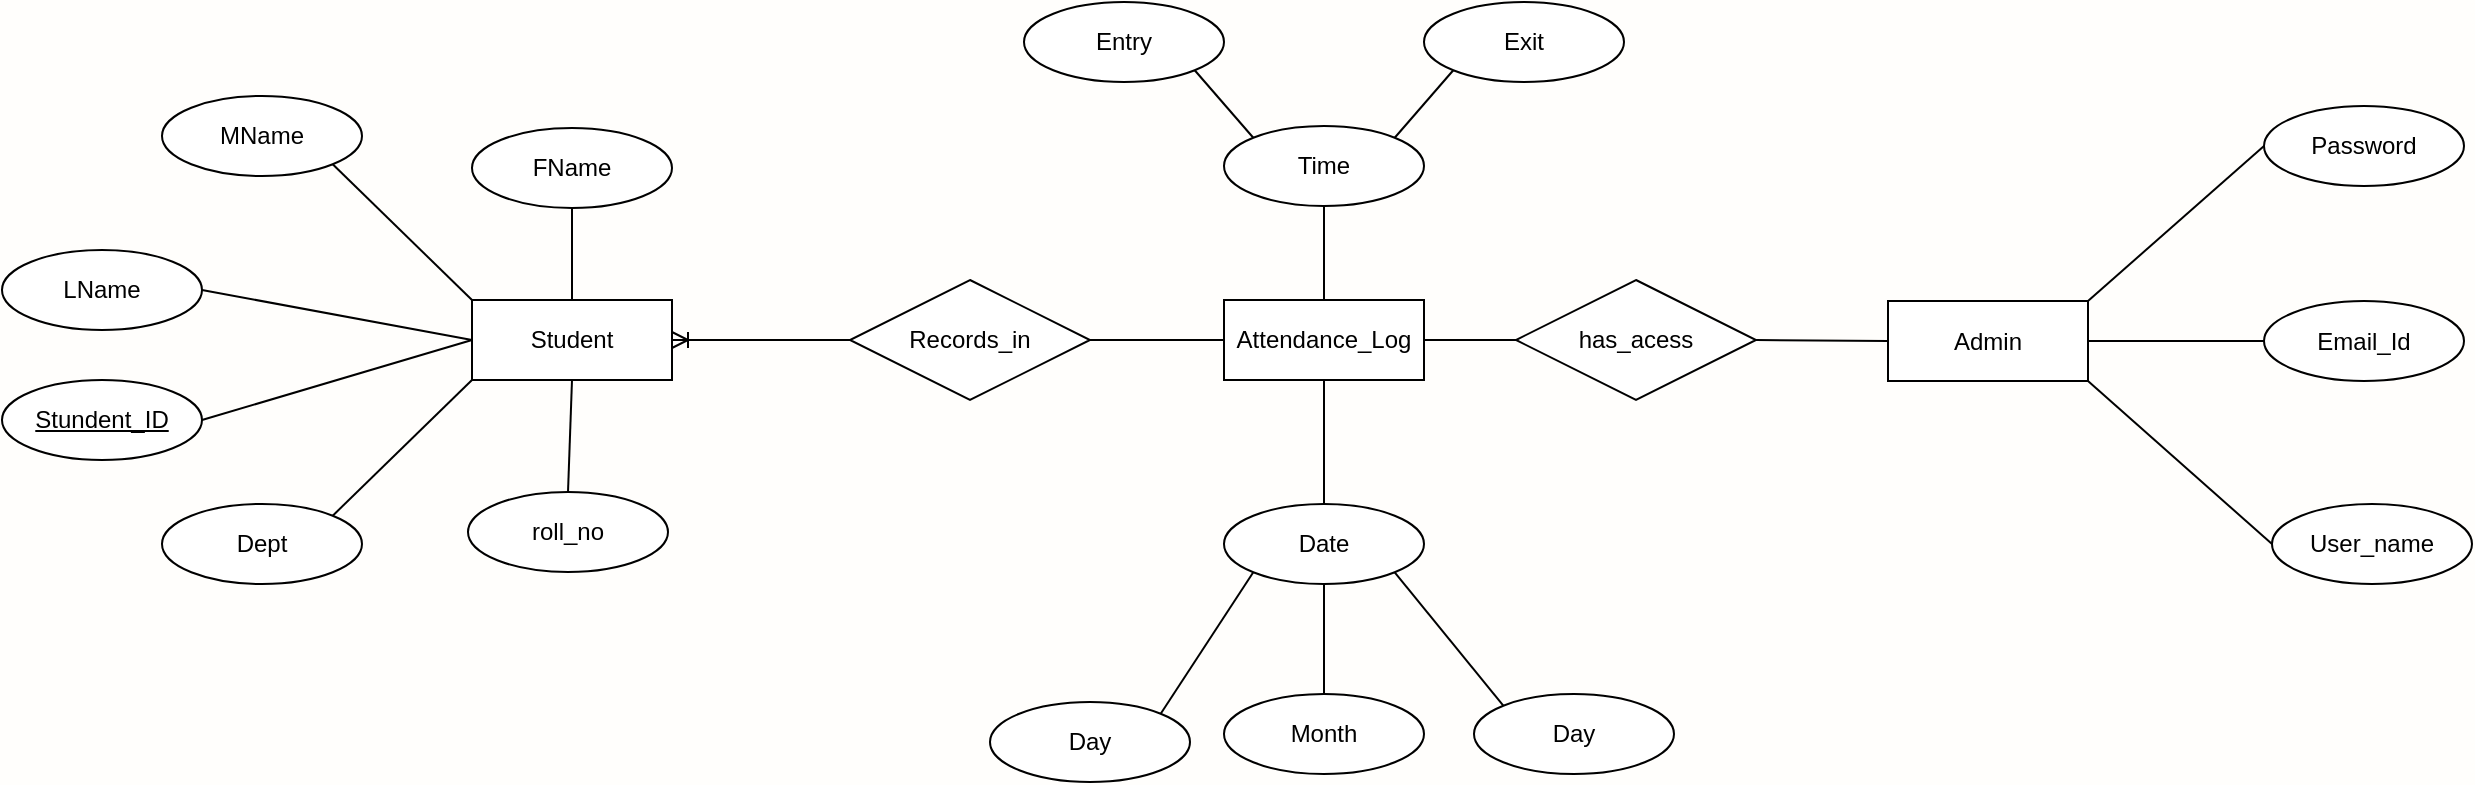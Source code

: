 <mxfile version="23.1.5" type="github">
  <diagram name="Page-1" id="DgpuKHjxEWx8Ns0ZsAMF">
    <mxGraphModel dx="1892" dy="535" grid="0" gridSize="10" guides="1" tooltips="1" connect="1" arrows="1" fold="1" page="1" pageScale="1" pageWidth="850" pageHeight="1100" background="#FFFEFC" math="0" shadow="0">
      <root>
        <mxCell id="0" />
        <mxCell id="1" parent="0" />
        <mxCell id="zGR_n4vvHq5kaKpm3KRo-1" value="Student" style="whiteSpace=wrap;html=1;align=center;" parent="1" vertex="1">
          <mxGeometry x="118" y="349" width="100" height="40" as="geometry" />
        </mxCell>
        <mxCell id="zGR_n4vvHq5kaKpm3KRo-2" value="Records_in" style="shape=rhombus;perimeter=rhombusPerimeter;whiteSpace=wrap;html=1;align=center;" parent="1" vertex="1">
          <mxGeometry x="307" y="339" width="120" height="60" as="geometry" />
        </mxCell>
        <mxCell id="zGR_n4vvHq5kaKpm3KRo-3" value="" style="edgeStyle=entityRelationEdgeStyle;fontSize=12;html=1;endArrow=ERoneToMany;rounded=0;entryX=1;entryY=0.5;entryDx=0;entryDy=0;exitX=0;exitY=0.5;exitDx=0;exitDy=0;" parent="1" source="zGR_n4vvHq5kaKpm3KRo-2" target="zGR_n4vvHq5kaKpm3KRo-1" edge="1">
          <mxGeometry width="100" height="100" relative="1" as="geometry">
            <mxPoint x="361" y="481" as="sourcePoint" />
            <mxPoint x="461" y="381" as="targetPoint" />
          </mxGeometry>
        </mxCell>
        <mxCell id="zGR_n4vvHq5kaKpm3KRo-4" value="Attendance_Log" style="whiteSpace=wrap;html=1;align=center;" parent="1" vertex="1">
          <mxGeometry x="494" y="349" width="100" height="40" as="geometry" />
        </mxCell>
        <mxCell id="zGR_n4vvHq5kaKpm3KRo-10" value="" style="endArrow=none;html=1;rounded=0;entryX=0;entryY=0.5;entryDx=0;entryDy=0;exitX=1;exitY=0.5;exitDx=0;exitDy=0;" parent="1" source="zGR_n4vvHq5kaKpm3KRo-2" target="zGR_n4vvHq5kaKpm3KRo-4" edge="1">
          <mxGeometry relative="1" as="geometry">
            <mxPoint x="267" y="432" as="sourcePoint" />
            <mxPoint x="427" y="432" as="targetPoint" />
          </mxGeometry>
        </mxCell>
        <mxCell id="zGR_n4vvHq5kaKpm3KRo-11" value="FName" style="ellipse;whiteSpace=wrap;html=1;align=center;" parent="1" vertex="1">
          <mxGeometry x="118" y="263" width="100" height="40" as="geometry" />
        </mxCell>
        <mxCell id="zGR_n4vvHq5kaKpm3KRo-12" value="LName" style="ellipse;whiteSpace=wrap;html=1;align=center;" parent="1" vertex="1">
          <mxGeometry x="-117" y="324" width="100" height="40" as="geometry" />
        </mxCell>
        <mxCell id="zGR_n4vvHq5kaKpm3KRo-13" value="roll_no" style="ellipse;whiteSpace=wrap;html=1;align=center;" parent="1" vertex="1">
          <mxGeometry x="116" y="445" width="100" height="40" as="geometry" />
        </mxCell>
        <mxCell id="zGR_n4vvHq5kaKpm3KRo-14" value="Date" style="ellipse;whiteSpace=wrap;html=1;align=center;" parent="1" vertex="1">
          <mxGeometry x="494" y="451" width="100" height="40" as="geometry" />
        </mxCell>
        <mxCell id="zGR_n4vvHq5kaKpm3KRo-15" value="Time" style="ellipse;whiteSpace=wrap;html=1;align=center;" parent="1" vertex="1">
          <mxGeometry x="494" y="262" width="100" height="40" as="geometry" />
        </mxCell>
        <mxCell id="zGR_n4vvHq5kaKpm3KRo-16" value="Entry" style="ellipse;whiteSpace=wrap;html=1;align=center;" parent="1" vertex="1">
          <mxGeometry x="394" y="200" width="100" height="40" as="geometry" />
        </mxCell>
        <mxCell id="zGR_n4vvHq5kaKpm3KRo-17" value="Exit" style="ellipse;whiteSpace=wrap;html=1;align=center;" parent="1" vertex="1">
          <mxGeometry x="594" y="200" width="100" height="40" as="geometry" />
        </mxCell>
        <mxCell id="zGR_n4vvHq5kaKpm3KRo-18" value="" style="endArrow=none;html=1;rounded=0;entryX=0.5;entryY=0;entryDx=0;entryDy=0;exitX=0.5;exitY=1;exitDx=0;exitDy=0;" parent="1" target="zGR_n4vvHq5kaKpm3KRo-1" edge="1" source="zGR_n4vvHq5kaKpm3KRo-11">
          <mxGeometry relative="1" as="geometry">
            <mxPoint x="118" y="259" as="sourcePoint" />
            <mxPoint x="446" y="330" as="targetPoint" />
          </mxGeometry>
        </mxCell>
        <mxCell id="zGR_n4vvHq5kaKpm3KRo-19" value="" style="endArrow=none;html=1;rounded=0;exitX=1;exitY=0.5;exitDx=0;exitDy=0;entryX=0;entryY=0.5;entryDx=0;entryDy=0;" parent="1" source="zGR_n4vvHq5kaKpm3KRo-12" target="zGR_n4vvHq5kaKpm3KRo-1" edge="1">
          <mxGeometry relative="1" as="geometry">
            <mxPoint x="178" y="302" as="sourcePoint" />
            <mxPoint x="178" y="359" as="targetPoint" />
          </mxGeometry>
        </mxCell>
        <mxCell id="zGR_n4vvHq5kaKpm3KRo-20" value="" style="endArrow=none;html=1;rounded=0;exitX=0.5;exitY=1;exitDx=0;exitDy=0;entryX=0.5;entryY=0;entryDx=0;entryDy=0;" parent="1" source="zGR_n4vvHq5kaKpm3KRo-1" target="zGR_n4vvHq5kaKpm3KRo-13" edge="1">
          <mxGeometry relative="1" as="geometry">
            <mxPoint x="286" y="330" as="sourcePoint" />
            <mxPoint x="446" y="330" as="targetPoint" />
          </mxGeometry>
        </mxCell>
        <mxCell id="zGR_n4vvHq5kaKpm3KRo-25" value="" style="endArrow=none;html=1;rounded=0;entryX=0;entryY=0;entryDx=0;entryDy=0;exitX=1;exitY=1;exitDx=0;exitDy=0;" parent="1" source="zGR_n4vvHq5kaKpm3KRo-16" target="zGR_n4vvHq5kaKpm3KRo-15" edge="1">
          <mxGeometry relative="1" as="geometry">
            <mxPoint x="764" y="347" as="sourcePoint" />
            <mxPoint x="678" y="453" as="targetPoint" />
          </mxGeometry>
        </mxCell>
        <mxCell id="zGR_n4vvHq5kaKpm3KRo-26" value="" style="endArrow=none;html=1;rounded=0;entryX=0;entryY=1;entryDx=0;entryDy=0;exitX=1;exitY=0;exitDx=0;exitDy=0;" parent="1" source="zGR_n4vvHq5kaKpm3KRo-15" target="zGR_n4vvHq5kaKpm3KRo-17" edge="1">
          <mxGeometry relative="1" as="geometry">
            <mxPoint x="518" y="453" as="sourcePoint" />
            <mxPoint x="678" y="453" as="targetPoint" />
          </mxGeometry>
        </mxCell>
        <mxCell id="zGR_n4vvHq5kaKpm3KRo-32" value="" style="endArrow=none;html=1;rounded=0;entryX=0.5;entryY=1;entryDx=0;entryDy=0;exitX=0.5;exitY=0;exitDx=0;exitDy=0;" parent="1" source="zGR_n4vvHq5kaKpm3KRo-4" target="zGR_n4vvHq5kaKpm3KRo-15" edge="1">
          <mxGeometry relative="1" as="geometry">
            <mxPoint x="548" y="427" as="sourcePoint" />
            <mxPoint x="682" y="538" as="targetPoint" />
          </mxGeometry>
        </mxCell>
        <mxCell id="zGR_n4vvHq5kaKpm3KRo-33" value="Day" style="ellipse;whiteSpace=wrap;html=1;align=center;" parent="1" vertex="1">
          <mxGeometry x="619" y="546" width="100" height="40" as="geometry" />
        </mxCell>
        <mxCell id="zGR_n4vvHq5kaKpm3KRo-35" value="Day" style="ellipse;whiteSpace=wrap;html=1;align=center;" parent="1" vertex="1">
          <mxGeometry x="377" y="550" width="100" height="40" as="geometry" />
        </mxCell>
        <mxCell id="zGR_n4vvHq5kaKpm3KRo-36" value="" style="endArrow=none;html=1;rounded=0;entryX=0;entryY=0;entryDx=0;entryDy=0;exitX=1;exitY=1;exitDx=0;exitDy=0;" parent="1" source="zGR_n4vvHq5kaKpm3KRo-14" target="zGR_n4vvHq5kaKpm3KRo-33" edge="1">
          <mxGeometry relative="1" as="geometry">
            <mxPoint x="473" y="583" as="sourcePoint" />
            <mxPoint x="637" y="538" as="targetPoint" />
          </mxGeometry>
        </mxCell>
        <mxCell id="zGR_n4vvHq5kaKpm3KRo-38" value="" style="endArrow=none;html=1;rounded=0;entryX=1;entryY=0;entryDx=0;entryDy=0;exitX=0;exitY=1;exitDx=0;exitDy=0;" parent="1" source="zGR_n4vvHq5kaKpm3KRo-14" target="zGR_n4vvHq5kaKpm3KRo-35" edge="1">
          <mxGeometry relative="1" as="geometry">
            <mxPoint x="602" y="403" as="sourcePoint" />
            <mxPoint x="671" y="392" as="targetPoint" />
          </mxGeometry>
        </mxCell>
        <mxCell id="zGR_n4vvHq5kaKpm3KRo-40" value="Dept" style="ellipse;whiteSpace=wrap;html=1;align=center;" parent="1" vertex="1">
          <mxGeometry x="-37" y="451" width="100" height="40" as="geometry" />
        </mxCell>
        <mxCell id="zGR_n4vvHq5kaKpm3KRo-41" value="MName" style="ellipse;whiteSpace=wrap;html=1;align=center;" parent="1" vertex="1">
          <mxGeometry x="-37" y="247" width="100" height="40" as="geometry" />
        </mxCell>
        <mxCell id="zGR_n4vvHq5kaKpm3KRo-42" value="" style="endArrow=none;html=1;rounded=0;exitX=0;exitY=1;exitDx=0;exitDy=0;entryX=1;entryY=0;entryDx=0;entryDy=0;" parent="1" source="zGR_n4vvHq5kaKpm3KRo-1" target="zGR_n4vvHq5kaKpm3KRo-40" edge="1">
          <mxGeometry relative="1" as="geometry">
            <mxPoint x="178" y="399" as="sourcePoint" />
            <mxPoint x="178" y="461" as="targetPoint" />
          </mxGeometry>
        </mxCell>
        <mxCell id="zGR_n4vvHq5kaKpm3KRo-43" value="" style="endArrow=none;html=1;rounded=0;exitX=1;exitY=1;exitDx=0;exitDy=0;entryX=0;entryY=0;entryDx=0;entryDy=0;" parent="1" source="zGR_n4vvHq5kaKpm3KRo-41" target="zGR_n4vvHq5kaKpm3KRo-1" edge="1">
          <mxGeometry relative="1" as="geometry">
            <mxPoint x="73" y="379" as="sourcePoint" />
            <mxPoint x="128" y="379" as="targetPoint" />
          </mxGeometry>
        </mxCell>
        <mxCell id="zGR_n4vvHq5kaKpm3KRo-45" value="" style="endArrow=none;html=1;rounded=0;exitX=1;exitY=0.5;exitDx=0;exitDy=0;entryX=0;entryY=0.5;entryDx=0;entryDy=0;" parent="1" source="zGR_n4vvHq5kaKpm3KRo-57" target="zGR_n4vvHq5kaKpm3KRo-1" edge="1">
          <mxGeometry relative="1" as="geometry">
            <mxPoint x="-17.0" y="404" as="sourcePoint" />
            <mxPoint x="446" y="403" as="targetPoint" />
          </mxGeometry>
        </mxCell>
        <mxCell id="zGR_n4vvHq5kaKpm3KRo-57" value="Stundent_ID" style="ellipse;whiteSpace=wrap;html=1;align=center;fontStyle=4;" parent="1" vertex="1">
          <mxGeometry x="-117" y="389" width="100" height="40" as="geometry" />
        </mxCell>
        <mxCell id="zGR_n4vvHq5kaKpm3KRo-58" value="Admin" style="whiteSpace=wrap;html=1;align=center;" parent="1" vertex="1">
          <mxGeometry x="826" y="349.5" width="100" height="40" as="geometry" />
        </mxCell>
        <mxCell id="zGR_n4vvHq5kaKpm3KRo-59" value="User_name" style="ellipse;whiteSpace=wrap;html=1;align=center;" parent="1" vertex="1">
          <mxGeometry x="1018" y="451" width="100" height="40" as="geometry" />
        </mxCell>
        <mxCell id="zGR_n4vvHq5kaKpm3KRo-60" value="Email_Id" style="ellipse;whiteSpace=wrap;html=1;align=center;" parent="1" vertex="1">
          <mxGeometry x="1014" y="349.5" width="100" height="40" as="geometry" />
        </mxCell>
        <mxCell id="zGR_n4vvHq5kaKpm3KRo-61" value="Password" style="ellipse;whiteSpace=wrap;html=1;align=center;" parent="1" vertex="1">
          <mxGeometry x="1014" y="252" width="100" height="40" as="geometry" />
        </mxCell>
        <mxCell id="zGR_n4vvHq5kaKpm3KRo-62" value="" style="endArrow=none;html=1;rounded=0;entryX=0;entryY=0.5;entryDx=0;entryDy=0;exitX=1;exitY=1;exitDx=0;exitDy=0;" parent="1" source="zGR_n4vvHq5kaKpm3KRo-58" target="zGR_n4vvHq5kaKpm3KRo-59" edge="1">
          <mxGeometry relative="1" as="geometry">
            <mxPoint x="886" y="486.5" as="sourcePoint" />
            <mxPoint x="886" y="399.5" as="targetPoint" />
          </mxGeometry>
        </mxCell>
        <mxCell id="zGR_n4vvHq5kaKpm3KRo-63" value="" style="endArrow=none;html=1;rounded=0;entryX=0;entryY=0.5;entryDx=0;entryDy=0;exitX=1;exitY=0.5;exitDx=0;exitDy=0;" parent="1" source="zGR_n4vvHq5kaKpm3KRo-58" target="zGR_n4vvHq5kaKpm3KRo-60" edge="1">
          <mxGeometry relative="1" as="geometry">
            <mxPoint x="836" y="359.5" as="sourcePoint" />
            <mxPoint x="756" y="281.5" as="targetPoint" />
          </mxGeometry>
        </mxCell>
        <mxCell id="zGR_n4vvHq5kaKpm3KRo-64" value="" style="endArrow=none;html=1;rounded=0;entryX=0;entryY=0.5;entryDx=0;entryDy=0;exitX=1;exitY=0;exitDx=0;exitDy=0;" parent="1" source="zGR_n4vvHq5kaKpm3KRo-58" target="zGR_n4vvHq5kaKpm3KRo-61" edge="1">
          <mxGeometry relative="1" as="geometry">
            <mxPoint x="886" y="359.5" as="sourcePoint" />
            <mxPoint x="886" y="287.5" as="targetPoint" />
          </mxGeometry>
        </mxCell>
        <mxCell id="zGR_n4vvHq5kaKpm3KRo-65" value="has_acess" style="shape=rhombus;perimeter=rhombusPerimeter;whiteSpace=wrap;html=1;align=center;" parent="1" vertex="1">
          <mxGeometry x="640" y="339" width="120" height="60" as="geometry" />
        </mxCell>
        <mxCell id="zGR_n4vvHq5kaKpm3KRo-70" value="" style="endArrow=none;html=1;rounded=0;exitX=1;exitY=0.5;exitDx=0;exitDy=0;entryX=0;entryY=0.5;entryDx=0;entryDy=0;" parent="1" source="zGR_n4vvHq5kaKpm3KRo-4" target="zGR_n4vvHq5kaKpm3KRo-65" edge="1">
          <mxGeometry relative="1" as="geometry">
            <mxPoint x="534" y="429" as="sourcePoint" />
            <mxPoint x="694" y="429" as="targetPoint" />
          </mxGeometry>
        </mxCell>
        <mxCell id="zGR_n4vvHq5kaKpm3KRo-71" value="" style="endArrow=none;html=1;rounded=0;exitX=1;exitY=0.5;exitDx=0;exitDy=0;entryX=0;entryY=0.5;entryDx=0;entryDy=0;" parent="1" source="zGR_n4vvHq5kaKpm3KRo-65" target="zGR_n4vvHq5kaKpm3KRo-58" edge="1">
          <mxGeometry relative="1" as="geometry">
            <mxPoint x="542" y="379" as="sourcePoint" />
            <mxPoint x="639" y="379" as="targetPoint" />
          </mxGeometry>
        </mxCell>
        <mxCell id="00SsRhGYBgGbK0nxNPzt-11" style="edgeStyle=none;curved=1;rounded=0;orthogonalLoop=1;jettySize=auto;html=1;entryX=0;entryY=0.5;entryDx=0;entryDy=0;fontSize=12;startSize=8;endSize=8;" parent="1" source="zGR_n4vvHq5kaKpm3KRo-35" target="zGR_n4vvHq5kaKpm3KRo-35" edge="1">
          <mxGeometry relative="1" as="geometry" />
        </mxCell>
        <mxCell id="00SsRhGYBgGbK0nxNPzt-12" value="" style="endArrow=none;html=1;rounded=0;exitX=0.5;exitY=1;exitDx=0;exitDy=0;" parent="1" source="zGR_n4vvHq5kaKpm3KRo-14" target="zGR_n4vvHq5kaKpm3KRo-34" edge="1">
          <mxGeometry relative="1" as="geometry">
            <mxPoint x="598" y="469" as="sourcePoint" />
            <mxPoint x="763" y="460" as="targetPoint" />
          </mxGeometry>
        </mxCell>
        <mxCell id="zGR_n4vvHq5kaKpm3KRo-34" value="Month" style="ellipse;whiteSpace=wrap;html=1;align=center;" parent="1" vertex="1">
          <mxGeometry x="494" y="546" width="100" height="40" as="geometry" />
        </mxCell>
        <mxCell id="IENiR-Zj5QFPp4py0ZG0-2" value="" style="endArrow=none;html=1;rounded=0;exitX=0.5;exitY=1;exitDx=0;exitDy=0;entryX=0.5;entryY=0;entryDx=0;entryDy=0;" edge="1" parent="1" source="zGR_n4vvHq5kaKpm3KRo-4" target="zGR_n4vvHq5kaKpm3KRo-14">
          <mxGeometry relative="1" as="geometry">
            <mxPoint x="558" y="499" as="sourcePoint" />
            <mxPoint x="619" y="442" as="targetPoint" />
          </mxGeometry>
        </mxCell>
      </root>
    </mxGraphModel>
  </diagram>
</mxfile>
